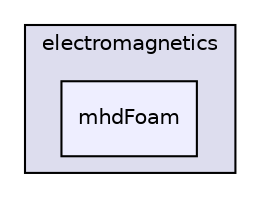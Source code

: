 digraph "applications/solvers/electromagnetics/mhdFoam" {
  bgcolor=transparent;
  compound=true
  node [ fontsize="10", fontname="Helvetica"];
  edge [ labelfontsize="10", labelfontname="Helvetica"];
  subgraph clusterdir_6925107ea68bc879ce25441c80612b3f {
    graph [ bgcolor="#ddddee", pencolor="black", label="electromagnetics" fontname="Helvetica", fontsize="10", URL="dir_6925107ea68bc879ce25441c80612b3f.html"]
  dir_796357612f9916c8f56a80e9d1a82b45 [shape=box, label="mhdFoam", style="filled", fillcolor="#eeeeff", pencolor="black", URL="dir_796357612f9916c8f56a80e9d1a82b45.html"];
  }
}
